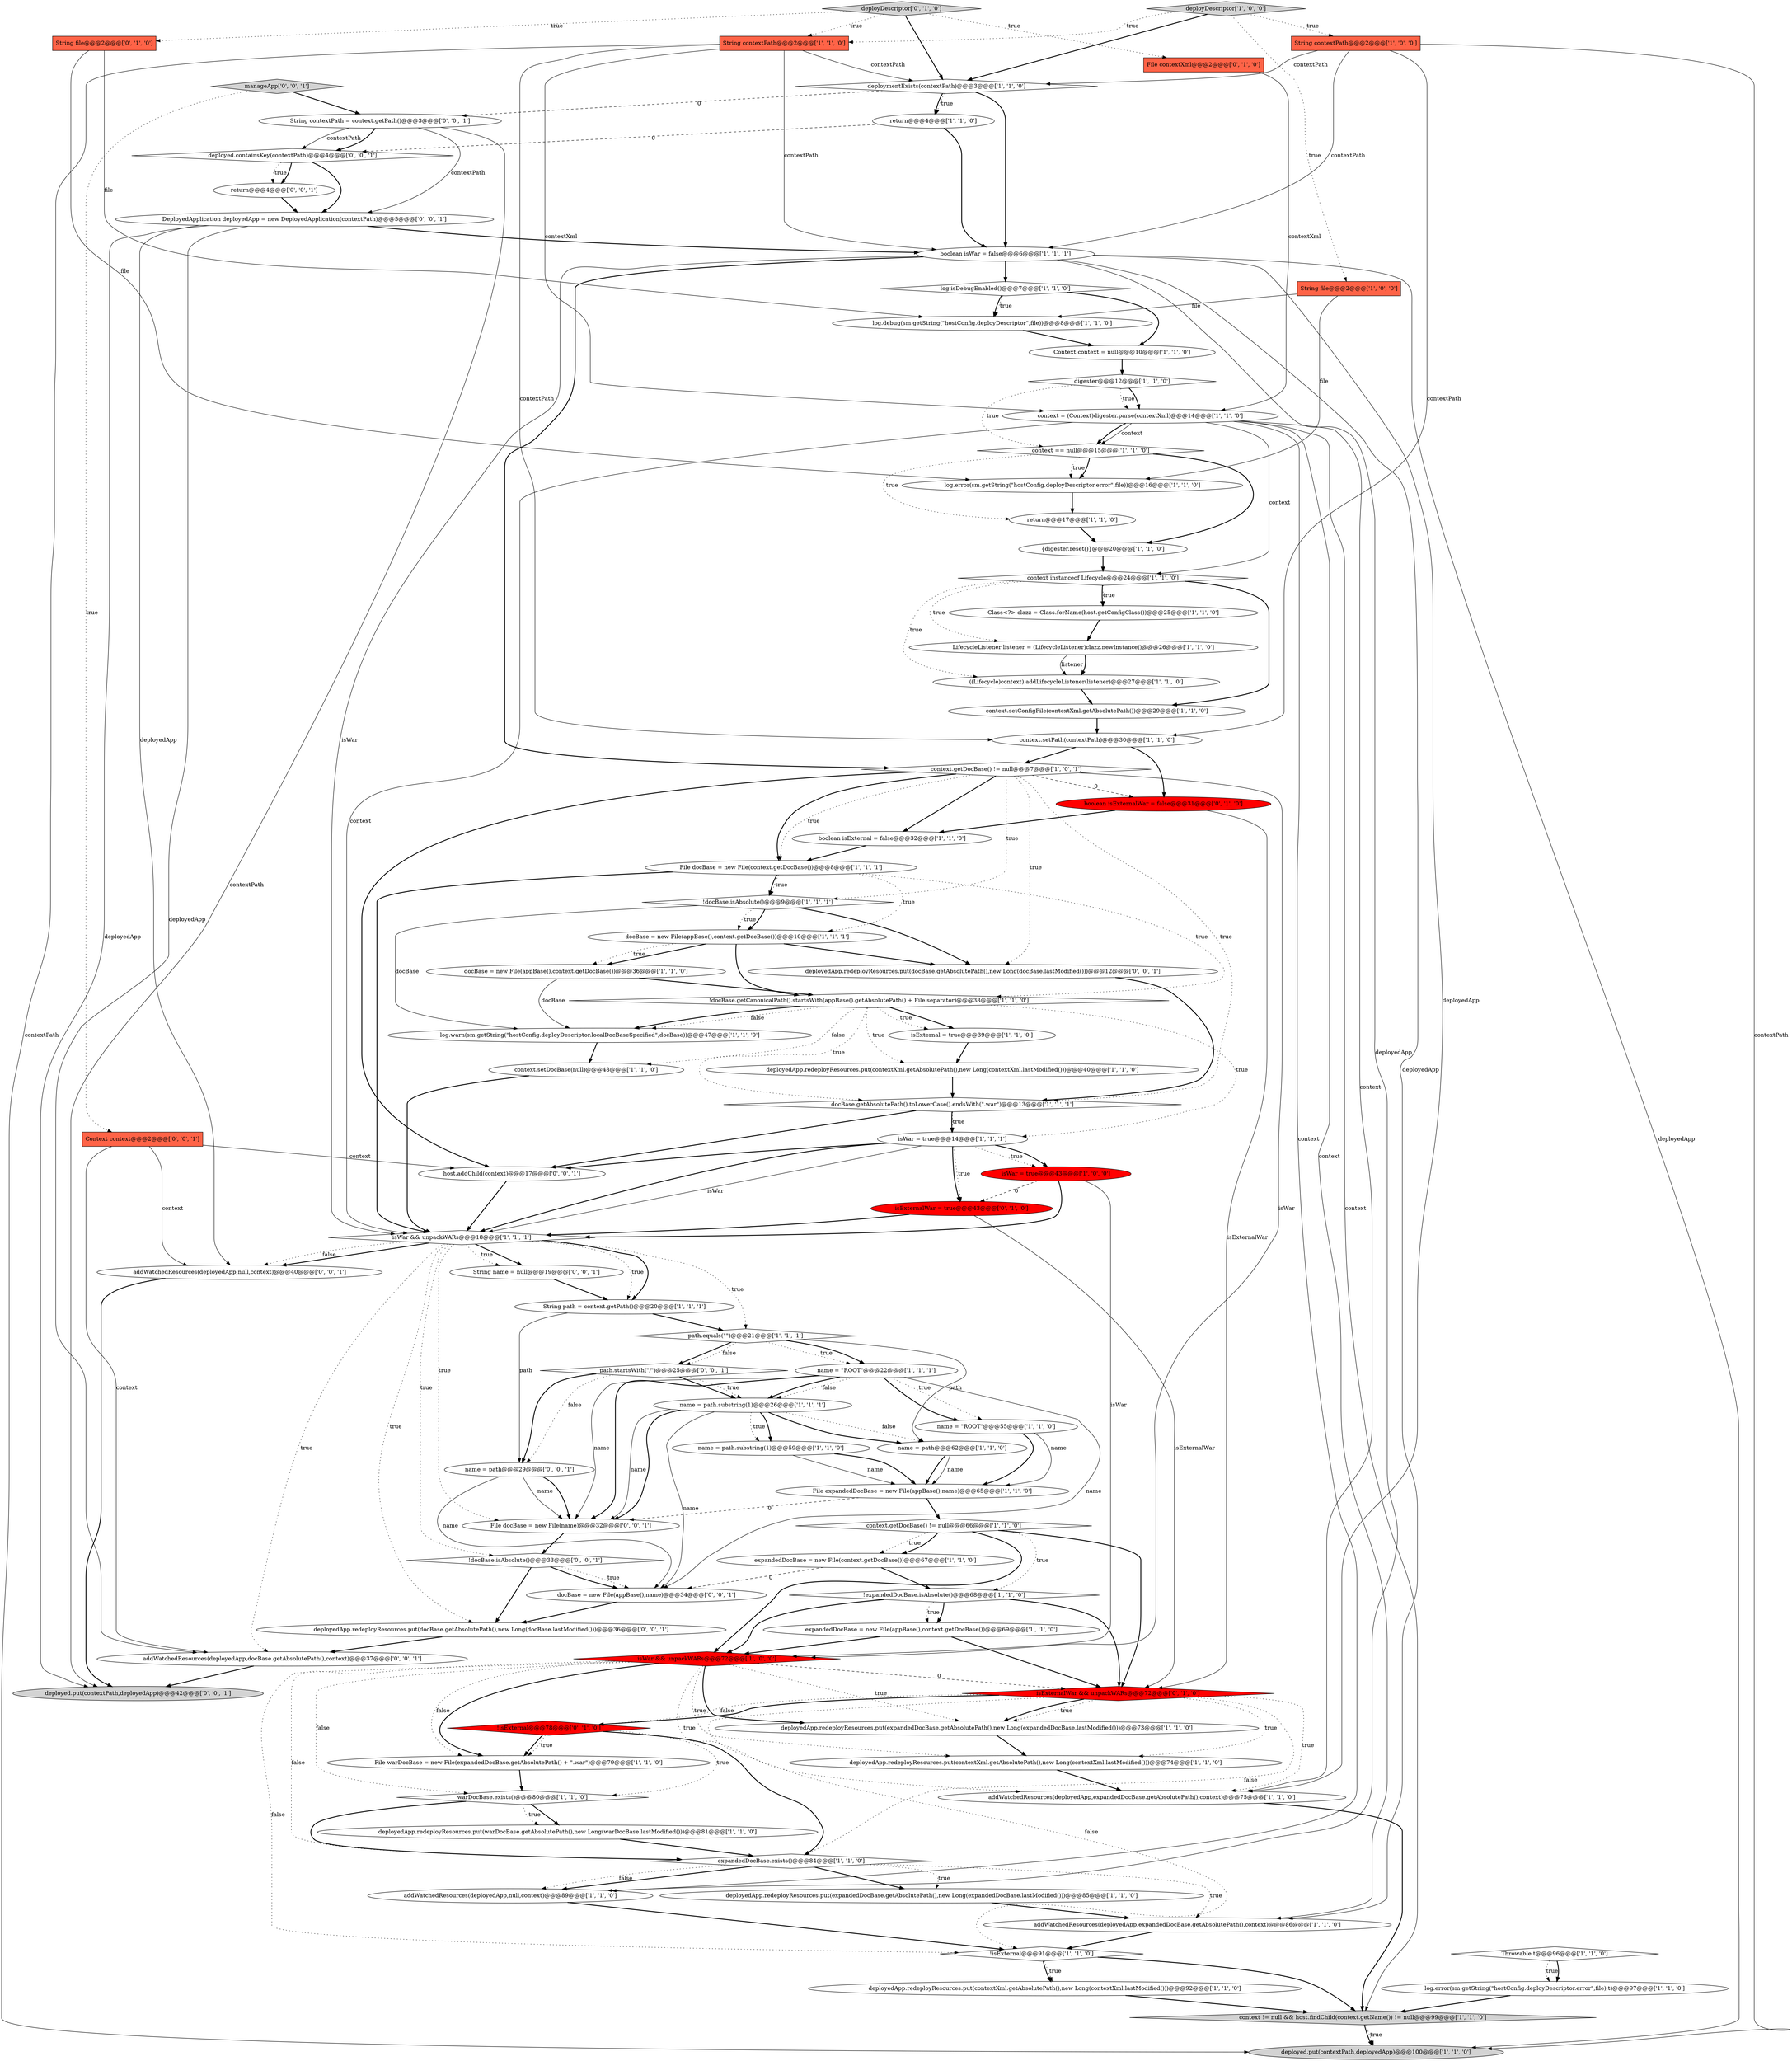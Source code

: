 digraph {
68 [style = filled, label = "String file@@@2@@@['0', '1', '0']", fillcolor = tomato, shape = box image = "AAA0AAABBB2BBB"];
67 [style = filled, label = "isExternalWar && unpackWARs@@@72@@@['0', '1', '0']", fillcolor = red, shape = diamond image = "AAA1AAABBB2BBB"];
73 [style = filled, label = "return@@@4@@@['0', '0', '1']", fillcolor = white, shape = ellipse image = "AAA0AAABBB3BBB"];
8 [style = filled, label = "Context context = null@@@10@@@['1', '1', '0']", fillcolor = white, shape = ellipse image = "AAA0AAABBB1BBB"];
66 [style = filled, label = "boolean isExternalWar = false@@@31@@@['0', '1', '0']", fillcolor = red, shape = ellipse image = "AAA1AAABBB2BBB"];
52 [style = filled, label = "boolean isExternal = false@@@32@@@['1', '1', '0']", fillcolor = white, shape = ellipse image = "AAA0AAABBB1BBB"];
2 [style = filled, label = "context.setDocBase(null)@@@48@@@['1', '1', '0']", fillcolor = white, shape = ellipse image = "AAA0AAABBB1BBB"];
0 [style = filled, label = "context != null && host.findChild(context.getName()) != null@@@99@@@['1', '1', '0']", fillcolor = lightgray, shape = diamond image = "AAA0AAABBB1BBB"];
84 [style = filled, label = "!docBase.isAbsolute()@@@33@@@['0', '0', '1']", fillcolor = white, shape = diamond image = "AAA0AAABBB3BBB"];
15 [style = filled, label = "log.warn(sm.getString(\"hostConfig.deployDescriptor.localDocBaseSpecified\",docBase))@@@47@@@['1', '1', '0']", fillcolor = white, shape = ellipse image = "AAA0AAABBB1BBB"];
42 [style = filled, label = "isWar && unpackWARs@@@72@@@['1', '0', '0']", fillcolor = red, shape = diamond image = "AAA1AAABBB1BBB"];
55 [style = filled, label = "isWar && unpackWARs@@@18@@@['1', '1', '1']", fillcolor = white, shape = diamond image = "AAA0AAABBB1BBB"];
58 [style = filled, label = "log.error(sm.getString(\"hostConfig.deployDescriptor.error\",file),t)@@@97@@@['1', '1', '0']", fillcolor = white, shape = ellipse image = "AAA0AAABBB1BBB"];
50 [style = filled, label = "((Lifecycle)context).addLifecycleListener(listener)@@@27@@@['1', '1', '0']", fillcolor = white, shape = ellipse image = "AAA0AAABBB1BBB"];
82 [style = filled, label = "addWatchedResources(deployedApp,null,context)@@@40@@@['0', '0', '1']", fillcolor = white, shape = ellipse image = "AAA0AAABBB3BBB"];
64 [style = filled, label = "return@@@4@@@['1', '1', '0']", fillcolor = white, shape = ellipse image = "AAA0AAABBB1BBB"];
25 [style = filled, label = "deployed.put(contextPath,deployedApp)@@@100@@@['1', '1', '0']", fillcolor = lightgray, shape = ellipse image = "AAA0AAABBB1BBB"];
16 [style = filled, label = "name = \"ROOT\"@@@22@@@['1', '1', '1']", fillcolor = white, shape = ellipse image = "AAA0AAABBB1BBB"];
75 [style = filled, label = "path.startsWith(\"/\")@@@25@@@['0', '0', '1']", fillcolor = white, shape = diamond image = "AAA0AAABBB3BBB"];
62 [style = filled, label = "docBase = new File(appBase(),context.getDocBase())@@@36@@@['1', '1', '0']", fillcolor = white, shape = ellipse image = "AAA0AAABBB1BBB"];
49 [style = filled, label = "deployedApp.redeployResources.put(warDocBase.getAbsolutePath(),new Long(warDocBase.lastModified()))@@@81@@@['1', '1', '0']", fillcolor = white, shape = ellipse image = "AAA0AAABBB1BBB"];
69 [style = filled, label = "deployDescriptor['0', '1', '0']", fillcolor = lightgray, shape = diamond image = "AAA0AAABBB2BBB"];
11 [style = filled, label = "context instanceof Lifecycle@@@24@@@['1', '1', '0']", fillcolor = white, shape = diamond image = "AAA0AAABBB1BBB"];
1 [style = filled, label = "name = path.substring(1)@@@59@@@['1', '1', '0']", fillcolor = white, shape = ellipse image = "AAA0AAABBB1BBB"];
22 [style = filled, label = "log.error(sm.getString(\"hostConfig.deployDescriptor.error\",file))@@@16@@@['1', '1', '0']", fillcolor = white, shape = ellipse image = "AAA0AAABBB1BBB"];
9 [style = filled, label = "File expandedDocBase = new File(appBase(),name)@@@65@@@['1', '1', '0']", fillcolor = white, shape = ellipse image = "AAA0AAABBB1BBB"];
13 [style = filled, label = "context.setPath(contextPath)@@@30@@@['1', '1', '0']", fillcolor = white, shape = ellipse image = "AAA0AAABBB1BBB"];
72 [style = filled, label = "isExternalWar = true@@@43@@@['0', '1', '0']", fillcolor = red, shape = ellipse image = "AAA1AAABBB2BBB"];
34 [style = filled, label = "!docBase.isAbsolute()@@@9@@@['1', '1', '1']", fillcolor = white, shape = diamond image = "AAA0AAABBB1BBB"];
36 [style = filled, label = "isWar = true@@@14@@@['1', '1', '1']", fillcolor = white, shape = ellipse image = "AAA0AAABBB1BBB"];
33 [style = filled, label = "Class<?> clazz = Class.forName(host.getConfigClass())@@@25@@@['1', '1', '0']", fillcolor = white, shape = ellipse image = "AAA0AAABBB1BBB"];
57 [style = filled, label = "context == null@@@15@@@['1', '1', '0']", fillcolor = white, shape = diamond image = "AAA0AAABBB1BBB"];
87 [style = filled, label = "DeployedApplication deployedApp = new DeployedApplication(contextPath)@@@5@@@['0', '0', '1']", fillcolor = white, shape = ellipse image = "AAA0AAABBB3BBB"];
20 [style = filled, label = "!expandedDocBase.isAbsolute()@@@68@@@['1', '1', '0']", fillcolor = white, shape = diamond image = "AAA0AAABBB1BBB"];
90 [style = filled, label = "deployed.containsKey(contextPath)@@@4@@@['0', '0', '1']", fillcolor = white, shape = diamond image = "AAA0AAABBB3BBB"];
86 [style = filled, label = "deployed.put(contextPath,deployedApp)@@@42@@@['0', '0', '1']", fillcolor = lightgray, shape = ellipse image = "AAA0AAABBB3BBB"];
53 [style = filled, label = "expandedDocBase = new File(context.getDocBase())@@@67@@@['1', '1', '0']", fillcolor = white, shape = ellipse image = "AAA0AAABBB1BBB"];
6 [style = filled, label = "isWar = true@@@43@@@['1', '0', '0']", fillcolor = red, shape = ellipse image = "AAA1AAABBB1BBB"];
51 [style = filled, label = "deployedApp.redeployResources.put(contextXml.getAbsolutePath(),new Long(contextXml.lastModified()))@@@74@@@['1', '1', '0']", fillcolor = white, shape = ellipse image = "AAA0AAABBB1BBB"];
31 [style = filled, label = "String path = context.getPath()@@@20@@@['1', '1', '1']", fillcolor = white, shape = ellipse image = "AAA0AAABBB1BBB"];
70 [style = filled, label = "!isExternal@@@78@@@['0', '1', '0']", fillcolor = red, shape = diamond image = "AAA1AAABBB2BBB"];
47 [style = filled, label = "isExternal = true@@@39@@@['1', '1', '0']", fillcolor = white, shape = ellipse image = "AAA0AAABBB1BBB"];
81 [style = filled, label = "String name = null@@@19@@@['0', '0', '1']", fillcolor = white, shape = ellipse image = "AAA0AAABBB3BBB"];
65 [style = filled, label = "deployedApp.redeployResources.put(contextXml.getAbsolutePath(),new Long(contextXml.lastModified()))@@@92@@@['1', '1', '0']", fillcolor = white, shape = ellipse image = "AAA0AAABBB1BBB"];
30 [style = filled, label = "name = \"ROOT\"@@@55@@@['1', '1', '0']", fillcolor = white, shape = ellipse image = "AAA0AAABBB1BBB"];
32 [style = filled, label = "expandedDocBase.exists()@@@84@@@['1', '1', '0']", fillcolor = white, shape = diamond image = "AAA0AAABBB1BBB"];
26 [style = filled, label = "deployDescriptor['1', '0', '0']", fillcolor = lightgray, shape = diamond image = "AAA0AAABBB1BBB"];
54 [style = filled, label = "addWatchedResources(deployedApp,expandedDocBase.getAbsolutePath(),context)@@@75@@@['1', '1', '0']", fillcolor = white, shape = ellipse image = "AAA0AAABBB1BBB"];
45 [style = filled, label = "Throwable t@@@96@@@['1', '1', '0']", fillcolor = white, shape = diamond image = "AAA0AAABBB1BBB"];
35 [style = filled, label = "addWatchedResources(deployedApp,null,context)@@@89@@@['1', '1', '0']", fillcolor = white, shape = ellipse image = "AAA0AAABBB1BBB"];
23 [style = filled, label = "boolean isWar = false@@@6@@@['1', '1', '1']", fillcolor = white, shape = ellipse image = "AAA0AAABBB1BBB"];
10 [style = filled, label = "return@@@17@@@['1', '1', '0']", fillcolor = white, shape = ellipse image = "AAA0AAABBB1BBB"];
17 [style = filled, label = "warDocBase.exists()@@@80@@@['1', '1', '0']", fillcolor = white, shape = diamond image = "AAA0AAABBB1BBB"];
38 [style = filled, label = "docBase = new File(appBase(),context.getDocBase())@@@10@@@['1', '1', '1']", fillcolor = white, shape = ellipse image = "AAA0AAABBB1BBB"];
12 [style = filled, label = "String file@@@2@@@['1', '0', '0']", fillcolor = tomato, shape = box image = "AAA0AAABBB1BBB"];
79 [style = filled, label = "addWatchedResources(deployedApp,docBase.getAbsolutePath(),context)@@@37@@@['0', '0', '1']", fillcolor = white, shape = ellipse image = "AAA0AAABBB3BBB"];
4 [style = filled, label = "context.setConfigFile(contextXml.getAbsolutePath())@@@29@@@['1', '1', '0']", fillcolor = white, shape = ellipse image = "AAA0AAABBB1BBB"];
28 [style = filled, label = "log.isDebugEnabled()@@@7@@@['1', '1', '0']", fillcolor = white, shape = diamond image = "AAA0AAABBB1BBB"];
77 [style = filled, label = "File docBase = new File(name)@@@32@@@['0', '0', '1']", fillcolor = white, shape = ellipse image = "AAA0AAABBB3BBB"];
5 [style = filled, label = "File docBase = new File(context.getDocBase())@@@8@@@['1', '1', '1']", fillcolor = white, shape = ellipse image = "AAA0AAABBB1BBB"];
39 [style = filled, label = "deployedApp.redeployResources.put(contextXml.getAbsolutePath(),new Long(contextXml.lastModified()))@@@40@@@['1', '1', '0']", fillcolor = white, shape = ellipse image = "AAA0AAABBB1BBB"];
21 [style = filled, label = "docBase.getAbsolutePath().toLowerCase().endsWith(\".war\")@@@13@@@['1', '1', '1']", fillcolor = white, shape = diamond image = "AAA0AAABBB1BBB"];
41 [style = filled, label = "digester@@@12@@@['1', '1', '0']", fillcolor = white, shape = diamond image = "AAA0AAABBB1BBB"];
27 [style = filled, label = "deploymentExists(contextPath)@@@3@@@['1', '1', '0']", fillcolor = white, shape = diamond image = "AAA0AAABBB1BBB"];
80 [style = filled, label = "Context context@@@2@@@['0', '0', '1']", fillcolor = tomato, shape = box image = "AAA0AAABBB3BBB"];
76 [style = filled, label = "deployedApp.redeployResources.put(docBase.getAbsolutePath(),new Long(docBase.lastModified()))@@@36@@@['0', '0', '1']", fillcolor = white, shape = ellipse image = "AAA0AAABBB3BBB"];
19 [style = filled, label = "context.getDocBase() != null@@@66@@@['1', '1', '0']", fillcolor = white, shape = diamond image = "AAA0AAABBB1BBB"];
43 [style = filled, label = "log.debug(sm.getString(\"hostConfig.deployDescriptor\",file))@@@8@@@['1', '1', '0']", fillcolor = white, shape = ellipse image = "AAA0AAABBB1BBB"];
78 [style = filled, label = "manageApp['0', '0', '1']", fillcolor = lightgray, shape = diamond image = "AAA0AAABBB3BBB"];
59 [style = filled, label = "context = (Context)digester.parse(contextXml)@@@14@@@['1', '1', '0']", fillcolor = white, shape = ellipse image = "AAA0AAABBB1BBB"];
63 [style = filled, label = "name = path.substring(1)@@@26@@@['1', '1', '1']", fillcolor = white, shape = ellipse image = "AAA0AAABBB1BBB"];
48 [style = filled, label = "expandedDocBase = new File(appBase(),context.getDocBase())@@@69@@@['1', '1', '0']", fillcolor = white, shape = ellipse image = "AAA0AAABBB1BBB"];
24 [style = filled, label = "context.getDocBase() != null@@@7@@@['1', '0', '1']", fillcolor = white, shape = diamond image = "AAA0AAABBB1BBB"];
85 [style = filled, label = "deployedApp.redeployResources.put(docBase.getAbsolutePath(),new Long(docBase.lastModified()))@@@12@@@['0', '0', '1']", fillcolor = white, shape = ellipse image = "AAA0AAABBB3BBB"];
7 [style = filled, label = "name = path@@@62@@@['1', '1', '0']", fillcolor = white, shape = ellipse image = "AAA0AAABBB1BBB"];
14 [style = filled, label = "!isExternal@@@91@@@['1', '1', '0']", fillcolor = white, shape = diamond image = "AAA0AAABBB1BBB"];
74 [style = filled, label = "String contextPath = context.getPath()@@@3@@@['0', '0', '1']", fillcolor = white, shape = ellipse image = "AAA0AAABBB3BBB"];
56 [style = filled, label = "addWatchedResources(deployedApp,expandedDocBase.getAbsolutePath(),context)@@@86@@@['1', '1', '0']", fillcolor = white, shape = ellipse image = "AAA0AAABBB1BBB"];
37 [style = filled, label = "deployedApp.redeployResources.put(expandedDocBase.getAbsolutePath(),new Long(expandedDocBase.lastModified()))@@@73@@@['1', '1', '0']", fillcolor = white, shape = ellipse image = "AAA0AAABBB1BBB"];
83 [style = filled, label = "host.addChild(context)@@@17@@@['0', '0', '1']", fillcolor = white, shape = ellipse image = "AAA0AAABBB3BBB"];
89 [style = filled, label = "name = path@@@29@@@['0', '0', '1']", fillcolor = white, shape = ellipse image = "AAA0AAABBB3BBB"];
29 [style = filled, label = "deployedApp.redeployResources.put(expandedDocBase.getAbsolutePath(),new Long(expandedDocBase.lastModified()))@@@85@@@['1', '1', '0']", fillcolor = white, shape = ellipse image = "AAA0AAABBB1BBB"];
44 [style = filled, label = "File warDocBase = new File(expandedDocBase.getAbsolutePath() + \".war\")@@@79@@@['1', '1', '0']", fillcolor = white, shape = ellipse image = "AAA0AAABBB1BBB"];
61 [style = filled, label = "path.equals(\"\")@@@21@@@['1', '1', '1']", fillcolor = white, shape = diamond image = "AAA0AAABBB1BBB"];
18 [style = filled, label = "String contextPath@@@2@@@['1', '0', '0']", fillcolor = tomato, shape = box image = "AAA0AAABBB1BBB"];
46 [style = filled, label = "String contextPath@@@2@@@['1', '1', '0']", fillcolor = tomato, shape = box image = "AAA0AAABBB1BBB"];
3 [style = filled, label = "LifecycleListener listener = (LifecycleListener)clazz.newInstance()@@@26@@@['1', '1', '0']", fillcolor = white, shape = ellipse image = "AAA0AAABBB1BBB"];
40 [style = filled, label = "{digester.reset()}@@@20@@@['1', '1', '0']", fillcolor = white, shape = ellipse image = "AAA0AAABBB1BBB"];
71 [style = filled, label = "File contextXml@@@2@@@['0', '1', '0']", fillcolor = tomato, shape = box image = "AAA0AAABBB2BBB"];
60 [style = filled, label = "!docBase.getCanonicalPath().startsWith(appBase().getAbsolutePath() + File.separator)@@@38@@@['1', '1', '0']", fillcolor = white, shape = diamond image = "AAA0AAABBB1BBB"];
88 [style = filled, label = "docBase = new File(appBase(),name)@@@34@@@['0', '0', '1']", fillcolor = white, shape = ellipse image = "AAA0AAABBB3BBB"];
36->6 [style = dotted, label="true"];
32->35 [style = bold, label=""];
5->55 [style = bold, label=""];
42->32 [style = dotted, label="false"];
46->59 [style = solid, label="contextXml"];
24->85 [style = dotted, label="true"];
55->84 [style = dotted, label="true"];
79->86 [style = bold, label=""];
84->88 [style = dotted, label="true"];
58->0 [style = bold, label=""];
66->52 [style = bold, label=""];
16->63 [style = dotted, label="false"];
31->61 [style = bold, label=""];
26->12 [style = dotted, label="true"];
55->77 [style = dotted, label="true"];
65->0 [style = bold, label=""];
55->81 [style = bold, label=""];
63->1 [style = dotted, label="true"];
59->57 [style = bold, label=""];
14->65 [style = bold, label=""];
42->51 [style = dotted, label="true"];
19->53 [style = dotted, label="true"];
61->7 [style = solid, label="path"];
42->54 [style = dotted, label="true"];
67->37 [style = dotted, label="true"];
29->56 [style = bold, label=""];
59->55 [style = solid, label="context"];
74->90 [style = solid, label="contextPath"];
0->25 [style = dotted, label="true"];
67->14 [style = dotted, label="false"];
55->31 [style = dotted, label="true"];
70->44 [style = bold, label=""];
36->55 [style = bold, label=""];
18->23 [style = solid, label="contextPath"];
34->15 [style = solid, label="docBase"];
57->22 [style = dotted, label="true"];
23->28 [style = bold, label=""];
36->55 [style = solid, label="isWar"];
5->34 [style = bold, label=""];
7->9 [style = bold, label=""];
75->89 [style = bold, label=""];
84->88 [style = bold, label=""];
78->80 [style = dotted, label="true"];
5->38 [style = dotted, label="true"];
40->11 [style = bold, label=""];
61->75 [style = bold, label=""];
60->47 [style = bold, label=""];
42->44 [style = bold, label=""];
21->36 [style = bold, label=""];
28->43 [style = bold, label=""];
38->85 [style = bold, label=""];
90->73 [style = dotted, label="true"];
21->83 [style = bold, label=""];
0->25 [style = bold, label=""];
23->35 [style = solid, label="deployedApp"];
67->51 [style = dotted, label="true"];
38->62 [style = bold, label=""];
23->56 [style = solid, label="deployedApp"];
59->57 [style = solid, label="context"];
7->9 [style = solid, label="name"];
43->8 [style = bold, label=""];
20->48 [style = bold, label=""];
70->32 [style = bold, label=""];
61->75 [style = dotted, label="false"];
11->33 [style = bold, label=""];
63->77 [style = solid, label="name"];
41->59 [style = dotted, label="true"];
81->31 [style = bold, label=""];
46->27 [style = solid, label="contextPath"];
18->13 [style = solid, label="contextPath"];
55->31 [style = bold, label=""];
24->21 [style = dotted, label="true"];
24->5 [style = dotted, label="true"];
67->70 [style = dotted, label="false"];
16->77 [style = solid, label="name"];
36->6 [style = bold, label=""];
19->42 [style = bold, label=""];
11->33 [style = dotted, label="true"];
60->15 [style = dotted, label="false"];
45->58 [style = dotted, label="true"];
55->82 [style = bold, label=""];
9->77 [style = dashed, label="0"];
27->74 [style = dashed, label="0"];
16->88 [style = solid, label="name"];
33->3 [style = bold, label=""];
30->9 [style = solid, label="name"];
63->1 [style = bold, label=""];
57->40 [style = bold, label=""];
6->72 [style = dashed, label="0"];
12->43 [style = solid, label="file"];
51->54 [style = bold, label=""];
62->60 [style = bold, label=""];
36->72 [style = dotted, label="true"];
53->20 [style = bold, label=""];
74->87 [style = solid, label="contextPath"];
59->35 [style = solid, label="context"];
66->67 [style = solid, label="isExternalWar"];
70->17 [style = dotted, label="true"];
47->39 [style = bold, label=""];
13->66 [style = bold, label=""];
69->46 [style = dotted, label="true"];
41->59 [style = bold, label=""];
80->83 [style = solid, label="context"];
44->17 [style = bold, label=""];
24->5 [style = bold, label=""];
34->38 [style = dotted, label="true"];
60->39 [style = dotted, label="true"];
27->64 [style = dotted, label="true"];
69->71 [style = dotted, label="true"];
49->32 [style = bold, label=""];
80->82 [style = solid, label="context"];
6->42 [style = solid, label="isWar"];
26->27 [style = bold, label=""];
20->67 [style = bold, label=""];
90->87 [style = bold, label=""];
62->15 [style = solid, label="docBase"];
46->25 [style = solid, label="contextPath"];
52->5 [style = bold, label=""];
90->73 [style = bold, label=""];
5->34 [style = dotted, label="true"];
55->82 [style = dotted, label="false"];
60->47 [style = dotted, label="true"];
24->34 [style = dotted, label="true"];
18->25 [style = solid, label="contextPath"];
67->32 [style = dotted, label="false"];
41->57 [style = dotted, label="true"];
61->16 [style = dotted, label="true"];
1->9 [style = solid, label="name"];
26->18 [style = dotted, label="true"];
27->64 [style = bold, label=""];
63->7 [style = bold, label=""];
85->21 [style = bold, label=""];
63->77 [style = bold, label=""];
20->48 [style = dotted, label="true"];
18->27 [style = solid, label="contextPath"];
34->38 [style = bold, label=""];
56->14 [style = bold, label=""];
46->23 [style = solid, label="contextPath"];
68->22 [style = solid, label="file"];
2->55 [style = bold, label=""];
89->77 [style = solid, label="name"];
83->55 [style = bold, label=""];
19->67 [style = bold, label=""];
82->86 [style = bold, label=""];
38->62 [style = dotted, label="true"];
26->46 [style = dotted, label="true"];
55->76 [style = dotted, label="true"];
42->37 [style = bold, label=""];
72->55 [style = bold, label=""];
13->24 [style = bold, label=""];
8->41 [style = bold, label=""];
78->74 [style = bold, label=""];
42->17 [style = dotted, label="false"];
74->86 [style = solid, label="contextPath"];
31->89 [style = solid, label="path"];
11->4 [style = bold, label=""];
4->13 [style = bold, label=""];
67->70 [style = bold, label=""];
69->68 [style = dotted, label="true"];
23->54 [style = solid, label="deployedApp"];
55->61 [style = dotted, label="true"];
74->90 [style = bold, label=""];
50->4 [style = bold, label=""];
30->9 [style = bold, label=""];
36->72 [style = bold, label=""];
35->14 [style = bold, label=""];
54->0 [style = bold, label=""];
1->9 [style = bold, label=""];
42->67 [style = dashed, label="0"];
6->55 [style = bold, label=""];
45->58 [style = bold, label=""];
39->21 [style = bold, label=""];
16->77 [style = bold, label=""];
23->25 [style = solid, label="deployedApp"];
19->53 [style = bold, label=""];
16->63 [style = bold, label=""];
17->49 [style = bold, label=""];
69->27 [style = bold, label=""];
28->8 [style = bold, label=""];
16->30 [style = bold, label=""];
22->10 [style = bold, label=""];
28->43 [style = dotted, label="true"];
10->40 [style = bold, label=""];
9->19 [style = bold, label=""];
20->42 [style = bold, label=""];
89->77 [style = bold, label=""];
60->36 [style = dotted, label="true"];
68->43 [style = solid, label="file"];
32->29 [style = dotted, label="true"];
14->65 [style = dotted, label="true"];
84->76 [style = bold, label=""];
36->83 [style = bold, label=""];
11->3 [style = dotted, label="true"];
42->14 [style = dotted, label="false"];
23->55 [style = solid, label="isWar"];
3->50 [style = bold, label=""];
89->88 [style = solid, label="name"];
87->82 [style = solid, label="deployedApp"];
80->79 [style = solid, label="context"];
70->44 [style = dotted, label="true"];
15->2 [style = bold, label=""];
87->79 [style = solid, label="deployedApp"];
63->7 [style = dotted, label="false"];
55->79 [style = dotted, label="true"];
61->16 [style = bold, label=""];
37->51 [style = bold, label=""];
34->85 [style = bold, label=""];
17->49 [style = dotted, label="true"];
19->20 [style = dotted, label="true"];
16->30 [style = dotted, label="true"];
55->81 [style = dotted, label="true"];
42->44 [style = dotted, label="false"];
60->21 [style = dotted, label="true"];
73->87 [style = bold, label=""];
60->15 [style = bold, label=""];
24->66 [style = dashed, label="0"];
88->76 [style = bold, label=""];
60->2 [style = dotted, label="false"];
17->32 [style = bold, label=""];
38->60 [style = bold, label=""];
48->42 [style = bold, label=""];
32->35 [style = dotted, label="false"];
3->50 [style = solid, label="listener"];
87->23 [style = bold, label=""];
11->50 [style = dotted, label="true"];
75->63 [style = bold, label=""];
21->36 [style = dotted, label="true"];
64->23 [style = bold, label=""];
32->29 [style = bold, label=""];
59->56 [style = solid, label="context"];
46->13 [style = solid, label="contextPath"];
5->60 [style = dotted, label="true"];
23->24 [style = bold, label=""];
72->67 [style = solid, label="isExternalWar"];
87->86 [style = solid, label="deployedApp"];
64->90 [style = dashed, label="0"];
14->0 [style = bold, label=""];
57->10 [style = dotted, label="true"];
48->67 [style = bold, label=""];
32->56 [style = dotted, label="true"];
24->83 [style = bold, label=""];
24->52 [style = bold, label=""];
24->42 [style = solid, label="isWar"];
27->23 [style = bold, label=""];
59->0 [style = solid, label="context"];
59->11 [style = solid, label="context"];
67->37 [style = bold, label=""];
76->79 [style = bold, label=""];
57->22 [style = bold, label=""];
12->22 [style = solid, label="file"];
71->59 [style = solid, label="contextXml"];
59->54 [style = solid, label="context"];
77->84 [style = bold, label=""];
53->88 [style = dashed, label="0"];
63->88 [style = solid, label="name"];
75->63 [style = dotted, label="true"];
75->89 [style = dotted, label="false"];
67->54 [style = dotted, label="true"];
42->37 [style = dotted, label="true"];
}
